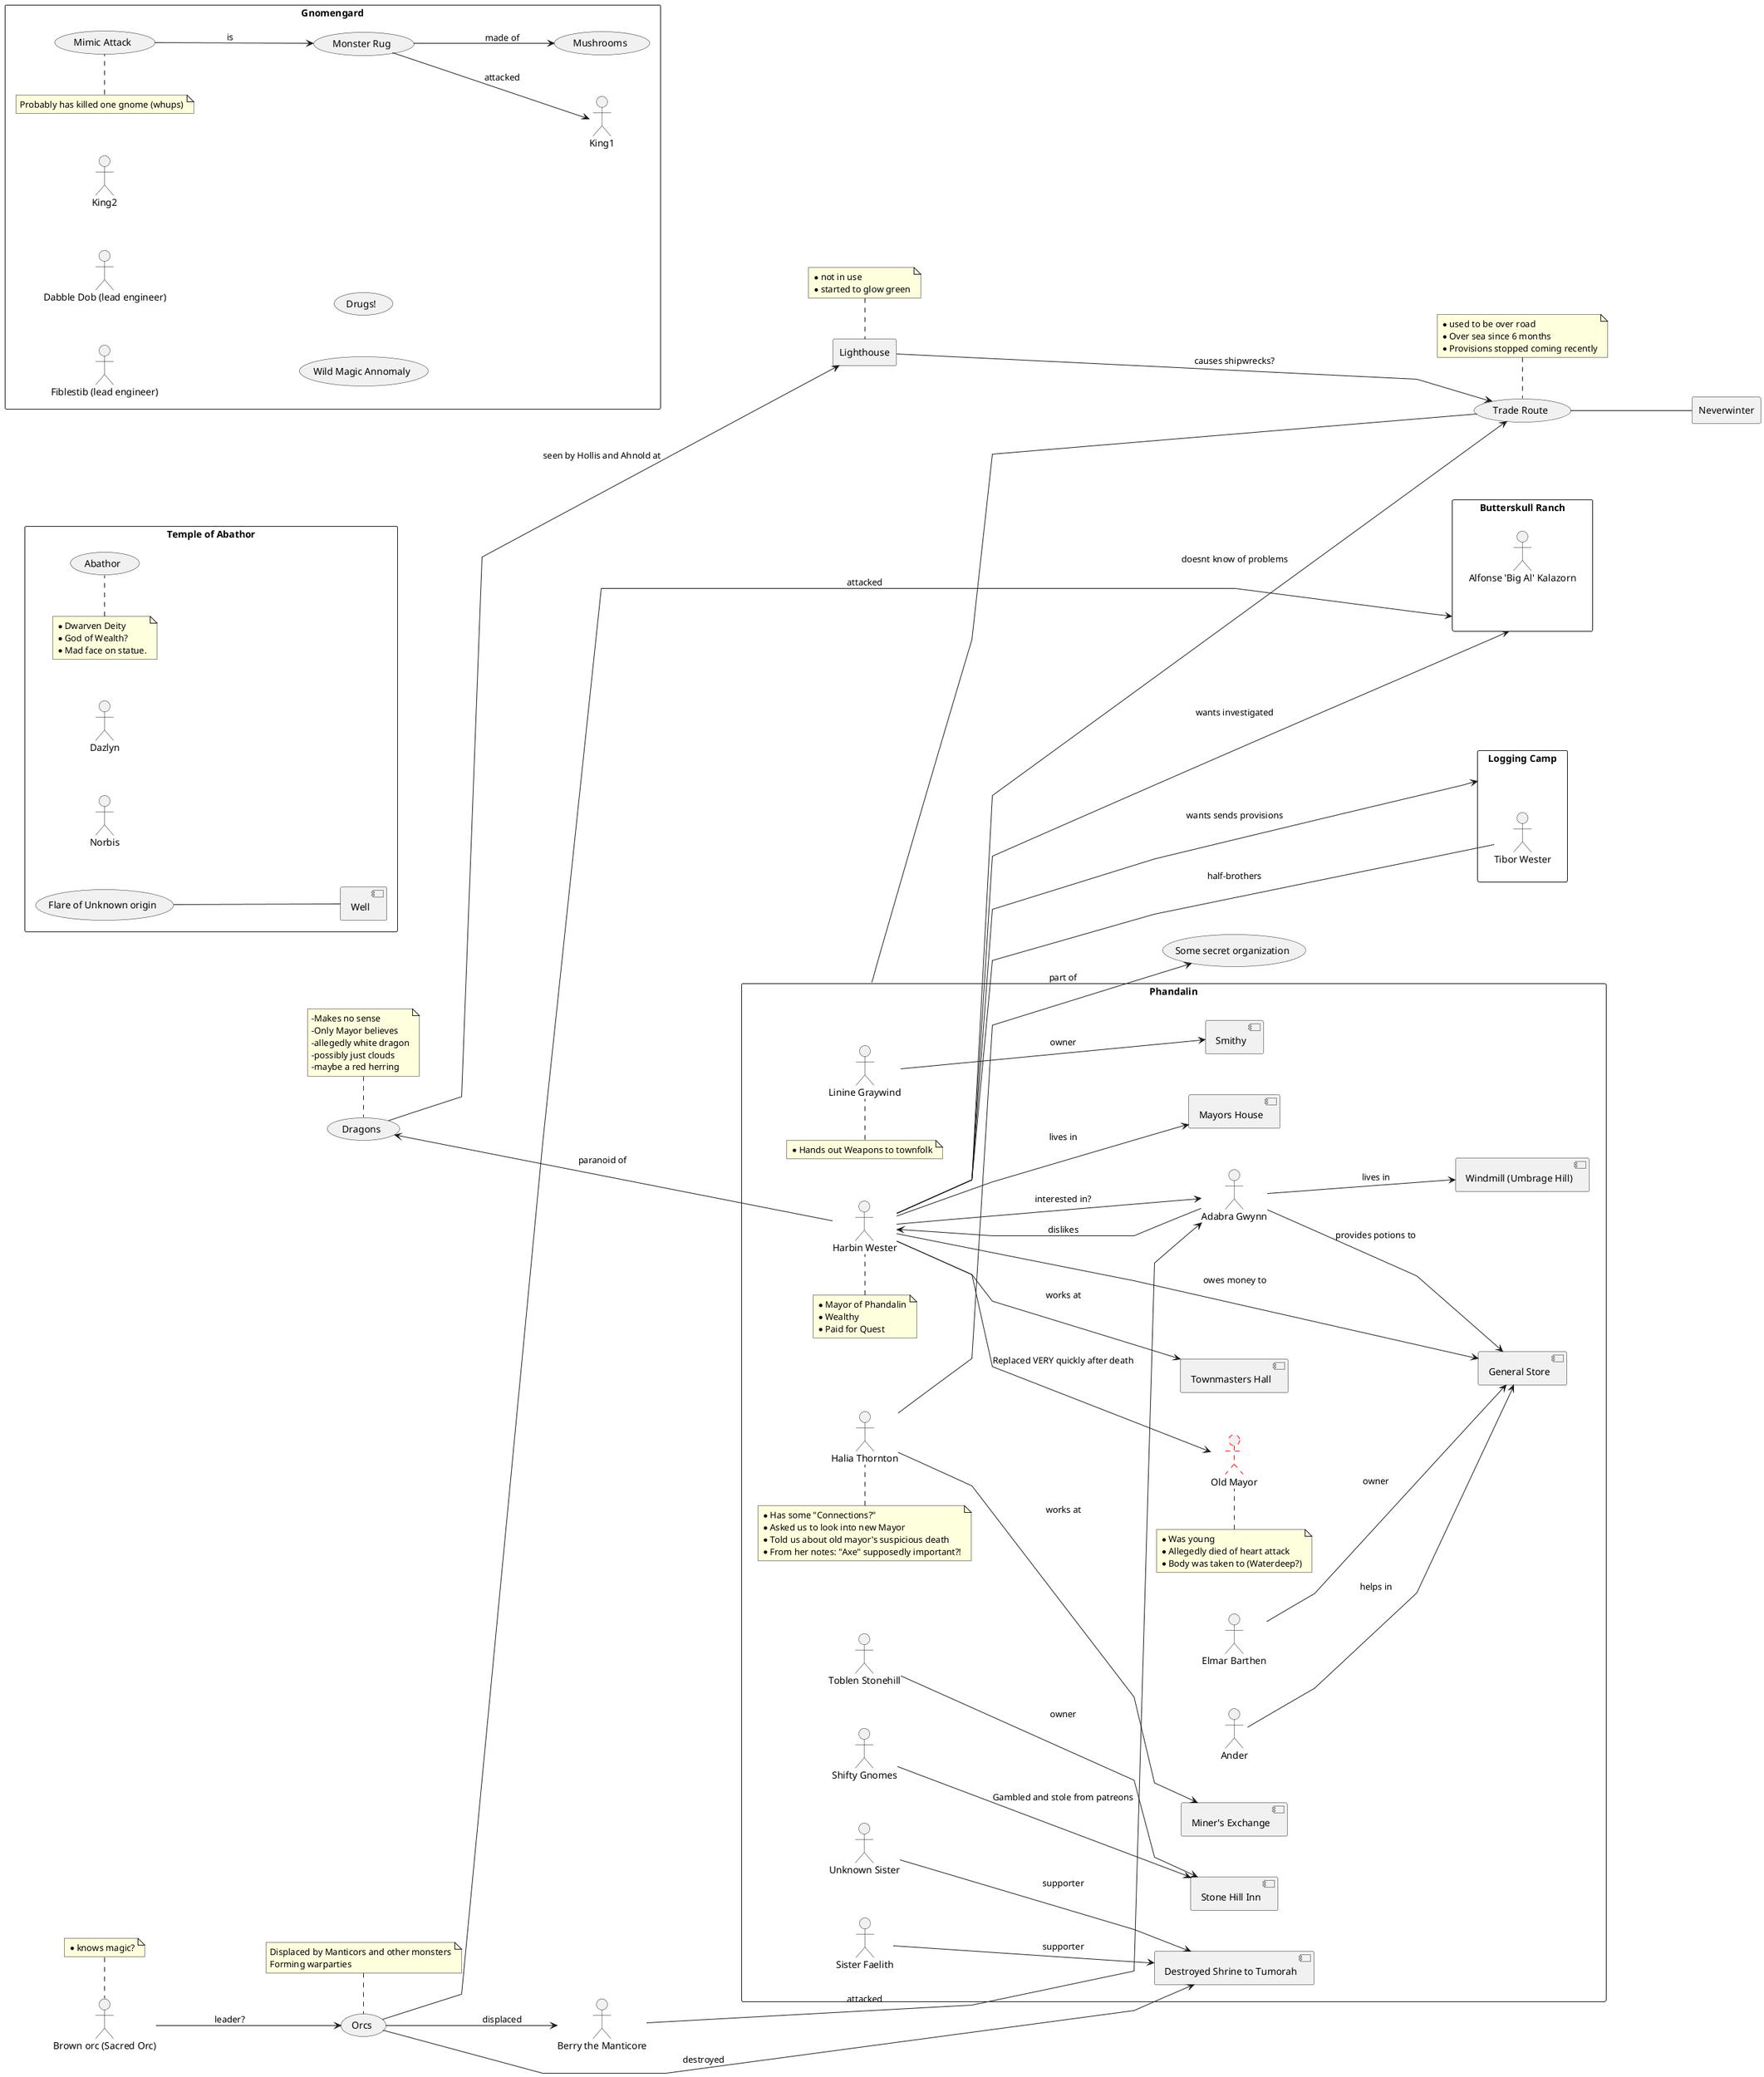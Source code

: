 @startuml Conspiracy Graph
left to right direction
skinparam linetype polyline
skinparam nodesep 60

'Global Actors here:
actor "Berry the Manticore" as manticorBerry
actor "Brown orc (Sacred Orc)" as brownOrc
note top of brownOrc
    * knows magic?
end note
(Orcs) as orcs
(Dragons) as dragons
(Some secret organization) as secretOrg

'Global Notes
note top of dragons
    -Makes no sense
    -Only Mayor believes
    -allegedly white dragon
    -possibly just clouds
    -maybe a red herring
end note

note top of orcs
    Displaced by Manticors and other monsters
    Forming warparties
end note

' Global only relations
brownOrc --> orcs : leader?
orcs --> manticorBerry : displaced

'######### Location Phandalin #########
rectangle Phandalin {
    ' locations
    [Stone Hill Inn] as stoneHillInn
    [Townmasters Hall] as townHall
    [Smithy]
    [Destroyed Shrine to Tumorah] as shrine
    [General Store] as generalStore
    [Mayors House] as mayorsHouse
    [Miner's Exchange] as minerHall
    [Windmill (Umbrage Hill)] as Windmill

    'People / Actors with notes
    actor "Toblen Stonehill" as innkeep
    actor "Linine Graywind" as Smith
    note top of Smith
        * Hands out Weapons to townfolk
    end note
    actor "Sister Faelith" as Sister1
    actor "Unknown Sister" as Sister2
    actor "Elmar Barthen" as generalStoreGuy
    actor "Ander" as generalStoreHelper

    actor "Harbin Wester" as Mayor
    note top of Mayor
        * Mayor of Phandalin
        * Wealthy
        * Paid for Quest
    end note

    actor "Adabra Gwynn" as potionSeller
    actor "Halia Thornton" as prospectorReception
    note top of prospectorReception
        * Has some "Connections?"
        * Asked us to look into new Mayor
        * Told us about old mayor's suspicious death
        * From her notes: "Axe" supposedly important?!
    end note

    actor "Old Mayor" as oldMayor #line.dashed;line:red
    note top of oldMayor
        * Was young
        * Allegedly died of heart attack
        * Body was taken to (Waterdeep?)
    end note

    actor "Shifty Gnomes" as shiftyGnomes

    'local relations

    shiftyGnomes --> stoneHillInn : Gambled and stole from patreons
    prospectorReception --> secretOrg : part of

    innkeep --> stoneHillInn : owner
    Smith --> Smithy : owner
    Sister1 --> shrine : supporter
    Sister2 --> shrine : supporter
    generalStoreGuy --> generalStore: owner
    generalStoreHelper --> generalStore : helps in
    Mayor --> mayorsHouse : lives in
    prospectorReception --> minerHall : works at
    potionSeller --> Windmill : lives in
    Mayor --> townHall : works at

    Mayor --> generalStore : owes money to
    Mayor --> potionSeller : interested in?
    potionSeller --> Mayor : dislikes

    Mayor --> oldMayor : Replaced VERY quickly after death

    potionSeller --> generalStore : provides potions to
}

manticorBerry ---> potionSeller : attacked
orcs ---> shrine : destroyed
Mayor  --->  dragons: paranoid of

'######### Temple of Abathor #########
rectangle "Temple of Abathor"{
    (Abathor)
    note top of Abathor
        * Dwarven Deity
        * God of Wealth?
        * Mad face on statue.
    end note
    actor Dazlyn
    actor Norbis

    [Well]
    (Flare of Unknown origin) as flare

    flare -- Well
}

'######### Gnomengard #########
rectangle "Gnomengard" {
    actor "Fiblestib (lead engineer)"
    actor "Dabble Dob (lead engineer)"
    actor King1 as king1
    actor King2 as king2

    (Monster Rug) as rugMonster
    (Mushrooms)
    (Wild Magic Annomaly)
    (Mimic Attack) as mimicattack
    (Drugs!)

    note top of mimicattack
        Probably has killed one gnome (whups)
    end note

    rugMonster --> Mushrooms : made of
    rugMonster --> king1 : attacked
    mimicattack --> rugMonster : is
}

'######### Woodcutter Camp #########
rectangle "Logging Camp" as woodcutterCamp {
    actor "Tibor Wester" as woodcutterLeader
}

woodcutterLeader --- Mayor : half-brothers
Mayor ---> woodcutterCamp : wants sends provisions


'######### ??? Ranch #########
rectangle "Butterskull Ranch" as ranch {
    actor "Alfonse 'Big Al' Kalazorn" as sheriff
}

orcs ---> ranch : attacked
Mayor ---> ranch : wants investigated
'Mayor ---> sheriff : wants proof of demise?

'######### Lighthouse #########
rectangle "Lighthouse" as lighthouse {

}
note top of lighthouse
    * not in use
    * started to glow green
end note

dragons ---> lighthouse : seen by Hollis and Ahnold at

'######### Trade Route #########
(Trade Route) as tradeRoute

note top of tradeRoute
    * used to be over road
    * Over sea since 6 months
    * Provisions stopped coming recently
end note

tradeRoute --- Phandalin
Mayor ---> tradeRoute : doesnt know of problems
lighthouse ---> tradeRoute : causes shipwrecks?

'######### TNeverwinter #########
rectangle Neverwinter {
}

tradeRoute --- Neverwinter




@enduml

